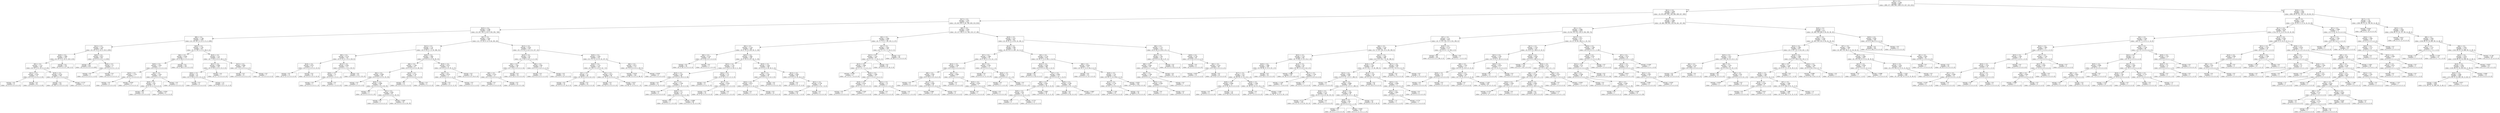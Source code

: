 digraph Tree {
node [shape=box] ;
0 [label="X[2] <= 0.5\nentropy = 3.169\nsamples = 8657\nvalue = [995, 977, 964, 963, 1000, 973, 937, 923, 925]"] ;
1 [label="X[11] <= 0.5\nentropy = 2.938\nsamples = 6452\nvalue = [0, 878, 897, 901, 260, 860, 899, 857, 900]"] ;
0 -> 1 [labeldistance=2.5, labelangle=45, headlabel="True"] ;
2 [label="X[17] <= 0.5\nentropy = 2.597\nsamples = 3511\nvalue = [0, 418, 503, 0, 40, 766, 458, 510, 816]"] ;
1 -> 2 ;
3 [label="X[23] <= 0.5\nentropy = 2.296\nsamples = 2140\nvalue = [0, 291, 341, 0, 28, 0, 339, 393, 748]"] ;
2 -> 3 ;
4 [label="X[8] <= 0.5\nentropy = 1.796\nsamples = 1392\nvalue = [0, 118, 287, 0, 13, 0, 275, 0, 699]"] ;
3 -> 4 ;
5 [label="X[12] <= 0.5\nentropy = 1.142\nsamples = 941\nvalue = [0, 107, 0, 0, 10, 0, 129, 0, 695]"] ;
4 -> 5 ;
6 [label="X[20] <= 0.5\nentropy = 1.689\nsamples = 310\nvalue = [0, 107, 0, 0, 10, 0, 128, 0, 65]"] ;
5 -> 6 ;
7 [label="X[5] <= 0.5\nentropy = 1.211\nsamples = 182\nvalue = [0, 107, 0, 0, 10, 0, 0, 0, 65]"] ;
6 -> 7 ;
8 [label="X[13] <= 0.5\nentropy = 0.534\nsamples = 74\nvalue = [0, 0, 0, 0, 9, 0, 0, 0, 65]"] ;
7 -> 8 ;
9 [label="entropy = 0.0\nsamples = 9\nvalue = [0, 0, 0, 0, 9, 0, 0, 0, 0]"] ;
8 -> 9 ;
10 [label="entropy = 0.0\nsamples = 65\nvalue = [0, 0, 0, 0, 0, 0, 0, 0, 65]"] ;
8 -> 10 ;
11 [label="X[19] <= 0.5\nentropy = 0.076\nsamples = 108\nvalue = [0, 107, 0, 0, 1, 0, 0, 0, 0]"] ;
7 -> 11 ;
12 [label="entropy = 0.0\nsamples = 103\nvalue = [0, 103, 0, 0, 0, 0, 0, 0, 0]"] ;
11 -> 12 ;
13 [label="entropy = 0.722\nsamples = 5\nvalue = [0, 4, 0, 0, 1, 0, 0, 0, 0]"] ;
11 -> 13 ;
14 [label="entropy = 0.0\nsamples = 128\nvalue = [0, 0, 0, 0, 0, 0, 128, 0, 0]"] ;
6 -> 14 ;
15 [label="X[20] <= 0.5\nentropy = 0.017\nsamples = 631\nvalue = [0, 0, 0, 0, 0, 0, 1, 0, 630]"] ;
5 -> 15 ;
16 [label="entropy = 0.0\nsamples = 629\nvalue = [0, 0, 0, 0, 0, 0, 0, 0, 629]"] ;
15 -> 16 ;
17 [label="X[16] <= 0.5\nentropy = 1.0\nsamples = 2\nvalue = [0, 0, 0, 0, 0, 0, 1, 0, 1]"] ;
15 -> 17 ;
18 [label="entropy = 0.0\nsamples = 1\nvalue = [0, 0, 0, 0, 0, 0, 1, 0, 0]"] ;
17 -> 18 ;
19 [label="entropy = 0.0\nsamples = 1\nvalue = [0, 0, 0, 0, 0, 0, 0, 0, 1]"] ;
17 -> 19 ;
20 [label="X[20] <= 0.5\nentropy = 1.181\nsamples = 451\nvalue = [0, 11, 287, 0, 3, 0, 146, 0, 4]"] ;
4 -> 20 ;
21 [label="X[4] <= 0.5\nentropy = 0.438\nsamples = 175\nvalue = [0, 4, 164, 0, 3, 0, 0, 0, 4]"] ;
20 -> 21 ;
22 [label="X[16] <= 0.5\nentropy = 1.616\nsamples = 27\nvalue = [0, 4, 16, 0, 3, 0, 0, 0, 4]"] ;
21 -> 22 ;
23 [label="X[19] <= 0.5\nentropy = 1.379\nsamples = 7\nvalue = [0, 4, 1, 0, 0, 0, 0, 0, 2]"] ;
22 -> 23 ;
24 [label="entropy = 0.0\nsamples = 4\nvalue = [0, 4, 0, 0, 0, 0, 0, 0, 0]"] ;
23 -> 24 ;
25 [label="entropy = 0.918\nsamples = 3\nvalue = [0, 0, 1, 0, 0, 0, 0, 0, 2]"] ;
23 -> 25 ;
26 [label="X[3] <= 0.5\nentropy = 1.054\nsamples = 20\nvalue = [0, 0, 15, 0, 3, 0, 0, 0, 2]"] ;
22 -> 26 ;
27 [label="X[26] <= 0.5\nentropy = 0.65\nsamples = 18\nvalue = [0, 0, 15, 0, 3, 0, 0, 0, 0]"] ;
26 -> 27 ;
28 [label="entropy = 0.0\nsamples = 10\nvalue = [0, 0, 10, 0, 0, 0, 0, 0, 0]"] ;
27 -> 28 ;
29 [label="entropy = 0.954\nsamples = 8\nvalue = [0, 0, 5, 0, 3, 0, 0, 0, 0]"] ;
27 -> 29 ;
30 [label="entropy = 0.0\nsamples = 2\nvalue = [0, 0, 0, 0, 0, 0, 0, 0, 2]"] ;
26 -> 30 ;
31 [label="entropy = 0.0\nsamples = 148\nvalue = [0, 0, 148, 0, 0, 0, 0, 0, 0]"] ;
21 -> 31 ;
32 [label="X[10] <= 0.5\nentropy = 1.14\nsamples = 276\nvalue = [0, 7, 123, 0, 0, 0, 146, 0, 0]"] ;
20 -> 32 ;
33 [label="X[21] <= 0.5\nentropy = 0.999\nsamples = 238\nvalue = [0, 0, 123, 0, 0, 0, 115, 0, 0]"] ;
32 -> 33 ;
34 [label="X[26] <= 0.5\nentropy = 1.0\nsamples = 231\nvalue = [0, 0, 116, 0, 0, 0, 115, 0, 0]"] ;
33 -> 34 ;
35 [label="entropy = 0.0\nsamples = 4\nvalue = [0, 0, 0, 0, 0, 0, 4, 0, 0]"] ;
34 -> 35 ;
36 [label="entropy = 1.0\nsamples = 227\nvalue = [0, 0, 116, 0, 0, 0, 111, 0, 0]"] ;
34 -> 36 ;
37 [label="entropy = 0.0\nsamples = 7\nvalue = [0, 0, 7, 0, 0, 0, 0, 0, 0]"] ;
33 -> 37 ;
38 [label="X[13] <= 0.5\nentropy = 0.689\nsamples = 38\nvalue = [0, 7, 0, 0, 0, 0, 31, 0, 0]"] ;
32 -> 38 ;
39 [label="entropy = 0.0\nsamples = 31\nvalue = [0, 0, 0, 0, 0, 0, 31, 0, 0]"] ;
38 -> 39 ;
40 [label="entropy = 0.0\nsamples = 7\nvalue = [0, 7, 0, 0, 0, 0, 0, 0, 0]"] ;
38 -> 40 ;
41 [label="X[5] <= 0.5\nentropy = 1.924\nsamples = 748\nvalue = [0, 173, 54, 0, 15, 0, 64, 393, 49]"] ;
3 -> 41 ;
42 [label="X[12] <= 0.5\nentropy = 1.14\nsamples = 370\nvalue = [0, 0, 19, 0, 1, 0, 29, 286, 35]"] ;
41 -> 42 ;
43 [label="X[0] <= 0.5\nentropy = 0.374\nsamples = 242\nvalue = [0, 0, 15, 0, 1, 0, 0, 226, 0]"] ;
42 -> 43 ;
44 [label="X[16] <= 0.5\nentropy = 0.971\nsamples = 25\nvalue = [0, 0, 15, 0, 0, 0, 0, 10, 0]"] ;
43 -> 44 ;
45 [label="entropy = 0.0\nsamples = 15\nvalue = [0, 0, 15, 0, 0, 0, 0, 0, 0]"] ;
44 -> 45 ;
46 [label="entropy = 0.0\nsamples = 10\nvalue = [0, 0, 0, 0, 0, 0, 0, 10, 0]"] ;
44 -> 46 ;
47 [label="X[13] <= 0.5\nentropy = 0.042\nsamples = 217\nvalue = [0, 0, 0, 0, 1, 0, 0, 216, 0]"] ;
43 -> 47 ;
48 [label="X[26] <= 0.5\nentropy = 1.0\nsamples = 2\nvalue = [0, 0, 0, 0, 1, 0, 0, 1, 0]"] ;
47 -> 48 ;
49 [label="entropy = 0.0\nsamples = 1\nvalue = [0, 0, 0, 0, 0, 0, 0, 1, 0]"] ;
48 -> 49 ;
50 [label="entropy = 0.0\nsamples = 1\nvalue = [0, 0, 0, 0, 1, 0, 0, 0, 0]"] ;
48 -> 50 ;
51 [label="entropy = 0.0\nsamples = 215\nvalue = [0, 0, 0, 0, 0, 0, 0, 215, 0]"] ;
47 -> 51 ;
52 [label="X[20] <= 0.5\nentropy = 1.665\nsamples = 128\nvalue = [0, 0, 4, 0, 0, 0, 29, 60, 35]"] ;
42 -> 52 ;
53 [label="X[8] <= 0.5\nentropy = 1.206\nsamples = 87\nvalue = [0, 0, 4, 0, 0, 0, 0, 48, 35]"] ;
52 -> 53 ;
54 [label="X[4] <= 0.5\nentropy = 0.999\nsamples = 68\nvalue = [0, 0, 0, 0, 0, 0, 0, 33, 35]"] ;
53 -> 54 ;
55 [label="entropy = 0.0\nsamples = 3\nvalue = [0, 0, 0, 0, 0, 0, 0, 3, 0]"] ;
54 -> 55 ;
56 [label="X[26] <= 0.5\nentropy = 0.996\nsamples = 65\nvalue = [0, 0, 0, 0, 0, 0, 0, 30, 35]"] ;
54 -> 56 ;
57 [label="entropy = 0.0\nsamples = 2\nvalue = [0, 0, 0, 0, 0, 0, 0, 2, 0]"] ;
56 -> 57 ;
58 [label="X[1] <= 0.5\nentropy = 0.991\nsamples = 63\nvalue = [0, 0, 0, 0, 0, 0, 0, 28, 35]"] ;
56 -> 58 ;
59 [label="entropy = 0.0\nsamples = 2\nvalue = [0, 0, 0, 0, 0, 0, 0, 0, 2]"] ;
58 -> 59 ;
60 [label="entropy = 0.995\nsamples = 61\nvalue = [0, 0, 0, 0, 0, 0, 0, 28, 33]"] ;
58 -> 60 ;
61 [label="X[18] <= 0.5\nentropy = 0.742\nsamples = 19\nvalue = [0, 0, 4, 0, 0, 0, 0, 15, 0]"] ;
53 -> 61 ;
62 [label="entropy = 0.0\nsamples = 15\nvalue = [0, 0, 0, 0, 0, 0, 0, 15, 0]"] ;
61 -> 62 ;
63 [label="entropy = 0.0\nsamples = 4\nvalue = [0, 0, 4, 0, 0, 0, 0, 0, 0]"] ;
61 -> 63 ;
64 [label="X[10] <= 0.5\nentropy = 0.872\nsamples = 41\nvalue = [0, 0, 0, 0, 0, 0, 29, 12, 0]"] ;
52 -> 64 ;
65 [label="X[4] <= 0.5\nentropy = 0.874\nsamples = 17\nvalue = [0, 0, 0, 0, 0, 0, 5, 12, 0]"] ;
64 -> 65 ;
66 [label="entropy = 0.0\nsamples = 12\nvalue = [0, 0, 0, 0, 0, 0, 0, 12, 0]"] ;
65 -> 66 ;
67 [label="entropy = 0.0\nsamples = 5\nvalue = [0, 0, 0, 0, 0, 0, 5, 0, 0]"] ;
65 -> 67 ;
68 [label="entropy = 0.0\nsamples = 24\nvalue = [0, 0, 0, 0, 0, 0, 24, 0, 0]"] ;
64 -> 68 ;
69 [label="X[12] <= 0.5\nentropy = 2.019\nsamples = 378\nvalue = [0, 173, 35, 0, 14, 0, 35, 107, 14]"] ;
41 -> 69 ;
70 [label="X[10] <= 0.5\nentropy = 2.02\nsamples = 64\nvalue = [0, 1, 24, 0, 14, 0, 11, 0, 14]"] ;
69 -> 70 ;
71 [label="X[0] <= 0.5\nentropy = 1.097\nsamples = 39\nvalue = [0, 1, 24, 0, 0, 0, 0, 0, 14]"] ;
70 -> 71 ;
72 [label="X[8] <= 0.5\nentropy = 0.353\nsamples = 15\nvalue = [0, 1, 0, 0, 0, 0, 0, 0, 14]"] ;
71 -> 72 ;
73 [label="entropy = 0.0\nsamples = 1\nvalue = [0, 1, 0, 0, 0, 0, 0, 0, 0]"] ;
72 -> 73 ;
74 [label="entropy = 0.0\nsamples = 14\nvalue = [0, 0, 0, 0, 0, 0, 0, 0, 14]"] ;
72 -> 74 ;
75 [label="entropy = 0.0\nsamples = 24\nvalue = [0, 0, 24, 0, 0, 0, 0, 0, 0]"] ;
71 -> 75 ;
76 [label="X[8] <= 0.5\nentropy = 0.99\nsamples = 25\nvalue = [0, 0, 0, 0, 14, 0, 11, 0, 0]"] ;
70 -> 76 ;
77 [label="entropy = 0.0\nsamples = 11\nvalue = [0, 0, 0, 0, 0, 0, 11, 0, 0]"] ;
76 -> 77 ;
78 [label="entropy = 0.0\nsamples = 14\nvalue = [0, 0, 0, 0, 14, 0, 0, 0, 0]"] ;
76 -> 78 ;
79 [label="X[19] <= 0.5\nentropy = 1.458\nsamples = 314\nvalue = [0, 172, 11, 0, 0, 0, 24, 107, 0]"] ;
69 -> 79 ;
80 [label="X[16] <= 0.5\nentropy = 1.279\nsamples = 144\nvalue = [0, 102, 11, 0, 0, 0, 24, 7, 0]"] ;
79 -> 80 ;
81 [label="X[7] <= 0.5\nentropy = 1.0\nsamples = 48\nvalue = [0, 24, 0, 0, 0, 0, 24, 0, 0]"] ;
80 -> 81 ;
82 [label="entropy = 0.0\nsamples = 24\nvalue = [0, 0, 0, 0, 0, 0, 24, 0, 0]"] ;
81 -> 82 ;
83 [label="entropy = 0.0\nsamples = 24\nvalue = [0, 24, 0, 0, 0, 0, 0, 0, 0]"] ;
81 -> 83 ;
84 [label="X[1] <= 0.5\nentropy = 0.877\nsamples = 96\nvalue = [0, 78, 11, 0, 0, 0, 0, 7, 0]"] ;
80 -> 84 ;
85 [label="entropy = 0.0\nsamples = 14\nvalue = [0, 14, 0, 0, 0, 0, 0, 0, 0]"] ;
84 -> 85 ;
86 [label="entropy = 0.971\nsamples = 82\nvalue = [0, 64, 11, 0, 0, 0, 0, 7, 0]"] ;
84 -> 86 ;
87 [label="X[8] <= 0.5\nentropy = 0.977\nsamples = 170\nvalue = [0, 70, 0, 0, 0, 0, 0, 100, 0]"] ;
79 -> 87 ;
88 [label="entropy = 0.979\nsamples = 164\nvalue = [0, 68, 0, 0, 0, 0, 0, 96, 0]"] ;
87 -> 88 ;
89 [label="entropy = 0.918\nsamples = 6\nvalue = [0, 2, 0, 0, 0, 0, 0, 4, 0]"] ;
87 -> 89 ;
90 [label="X[0] <= 0.5\nentropy = 2.035\nsamples = 1371\nvalue = [0, 127, 162, 0, 12, 766, 119, 117, 68]"] ;
2 -> 90 ;
91 [label="X[5] <= 0.5\nentropy = 2.499\nsamples = 420\nvalue = [0, 71, 71, 0, 7, 90, 103, 11, 67]"] ;
90 -> 91 ;
92 [label="X[3] <= 0.5\nentropy = 2.134\nsamples = 284\nvalue = [0, 0, 70, 0, 0, 89, 58, 11, 56]"] ;
91 -> 92 ;
93 [label="X[6] <= 0.5\nentropy = 0.216\nsamples = 58\nvalue = [0, 0, 56, 0, 0, 2, 0, 0, 0]"] ;
92 -> 93 ;
94 [label="entropy = 0.0\nsamples = 56\nvalue = [0, 0, 56, 0, 0, 0, 0, 0, 0]"] ;
93 -> 94 ;
95 [label="entropy = 0.0\nsamples = 2\nvalue = [0, 0, 0, 0, 0, 2, 0, 0, 0]"] ;
93 -> 95 ;
96 [label="X[20] <= 0.5\nentropy = 1.993\nsamples = 226\nvalue = [0, 0, 14, 0, 0, 87, 58, 11, 56]"] ;
92 -> 96 ;
97 [label="X[23] <= 0.5\nentropy = 1.701\nsamples = 118\nvalue = [0, 0, 14, 0, 0, 59, 0, 11, 34]"] ;
96 -> 97 ;
98 [label="X[10] <= 0.5\nentropy = 1.161\nsamples = 96\nvalue = [0, 0, 4, 0, 0, 58, 0, 0, 34]"] ;
97 -> 98 ;
99 [label="entropy = 0.0\nsamples = 25\nvalue = [0, 0, 0, 0, 0, 25, 0, 0, 0]"] ;
98 -> 99 ;
100 [label="X[7] <= 0.5\nentropy = 1.256\nsamples = 71\nvalue = [0, 0, 4, 0, 0, 33, 0, 0, 34]"] ;
98 -> 100 ;
101 [label="entropy = 0.0\nsamples = 4\nvalue = [0, 0, 4, 0, 0, 0, 0, 0, 0]"] ;
100 -> 101 ;
102 [label="X[26] <= 0.5\nentropy = 1.0\nsamples = 67\nvalue = [0, 0, 0, 0, 0, 33, 0, 0, 34]"] ;
100 -> 102 ;
103 [label="entropy = 0.0\nsamples = 1\nvalue = [0, 0, 0, 0, 0, 1, 0, 0, 0]"] ;
102 -> 103 ;
104 [label="entropy = 0.999\nsamples = 66\nvalue = [0, 0, 0, 0, 0, 32, 0, 0, 34]"] ;
102 -> 104 ;
105 [label="X[24] <= 0.5\nentropy = 1.22\nsamples = 22\nvalue = [0, 0, 10, 0, 0, 1, 0, 11, 0]"] ;
97 -> 105 ;
106 [label="entropy = 0.0\nsamples = 11\nvalue = [0, 0, 0, 0, 0, 0, 0, 11, 0]"] ;
105 -> 106 ;
107 [label="X[7] <= 0.5\nentropy = 0.439\nsamples = 11\nvalue = [0, 0, 10, 0, 0, 1, 0, 0, 0]"] ;
105 -> 107 ;
108 [label="entropy = 0.0\nsamples = 10\nvalue = [0, 0, 10, 0, 0, 0, 0, 0, 0]"] ;
107 -> 108 ;
109 [label="entropy = 0.0\nsamples = 1\nvalue = [0, 0, 0, 0, 0, 1, 0, 0, 0]"] ;
107 -> 109 ;
110 [label="X[10] <= 0.5\nentropy = 1.454\nsamples = 108\nvalue = [0, 0, 0, 0, 0, 28, 58, 0, 22]"] ;
96 -> 110 ;
111 [label="X[8] <= 0.5\nentropy = 1.281\nsamples = 39\nvalue = [0, 0, 0, 0, 0, 3, 14, 0, 22]"] ;
110 -> 111 ;
112 [label="X[24] <= 0.5\nentropy = 0.672\nsamples = 17\nvalue = [0, 0, 0, 0, 0, 3, 14, 0, 0]"] ;
111 -> 112 ;
113 [label="entropy = 0.0\nsamples = 3\nvalue = [0, 0, 0, 0, 0, 3, 0, 0, 0]"] ;
112 -> 113 ;
114 [label="entropy = 0.0\nsamples = 14\nvalue = [0, 0, 0, 0, 0, 0, 14, 0, 0]"] ;
112 -> 114 ;
115 [label="entropy = 0.0\nsamples = 22\nvalue = [0, 0, 0, 0, 0, 0, 0, 0, 22]"] ;
111 -> 115 ;
116 [label="X[13] <= 0.5\nentropy = 0.945\nsamples = 69\nvalue = [0, 0, 0, 0, 0, 25, 44, 0, 0]"] ;
110 -> 116 ;
117 [label="entropy = 0.0\nsamples = 37\nvalue = [0, 0, 0, 0, 0, 0, 37, 0, 0]"] ;
116 -> 117 ;
118 [label="X[21] <= 0.5\nentropy = 0.758\nsamples = 32\nvalue = [0, 0, 0, 0, 0, 25, 7, 0, 0]"] ;
116 -> 118 ;
119 [label="entropy = 0.811\nsamples = 28\nvalue = [0, 0, 0, 0, 0, 21, 7, 0, 0]"] ;
118 -> 119 ;
120 [label="entropy = 0.0\nsamples = 4\nvalue = [0, 0, 0, 0, 0, 4, 0, 0, 0]"] ;
118 -> 120 ;
121 [label="X[7] <= 0.5\nentropy = 1.635\nsamples = 136\nvalue = [0, 71, 1, 0, 7, 1, 45, 0, 11]"] ;
91 -> 121 ;
122 [label="X[12] <= 0.5\nentropy = 1.535\nsamples = 68\nvalue = [0, 3, 1, 0, 7, 1, 45, 0, 11]"] ;
121 -> 122 ;
123 [label="X[13] <= 0.5\nentropy = 1.808\nsamples = 23\nvalue = [0, 3, 1, 0, 7, 1, 0, 0, 11]"] ;
122 -> 123 ;
124 [label="entropy = 0.764\nsamples = 9\nvalue = [0, 2, 0, 0, 7, 0, 0, 0, 0]"] ;
123 -> 124 ;
125 [label="X[24] <= 0.5\nentropy = 1.089\nsamples = 14\nvalue = [0, 1, 1, 0, 0, 1, 0, 0, 11]"] ;
123 -> 125 ;
126 [label="X[18] <= 0.5\nentropy = 0.414\nsamples = 12\nvalue = [0, 0, 1, 0, 0, 0, 0, 0, 11]"] ;
125 -> 126 ;
127 [label="entropy = 0.0\nsamples = 5\nvalue = [0, 0, 0, 0, 0, 0, 0, 0, 5]"] ;
126 -> 127 ;
128 [label="entropy = 0.592\nsamples = 7\nvalue = [0, 0, 1, 0, 0, 0, 0, 0, 6]"] ;
126 -> 128 ;
129 [label="X[21] <= 0.5\nentropy = 1.0\nsamples = 2\nvalue = [0, 1, 0, 0, 0, 1, 0, 0, 0]"] ;
125 -> 129 ;
130 [label="entropy = 0.0\nsamples = 1\nvalue = [0, 1, 0, 0, 0, 0, 0, 0, 0]"] ;
129 -> 130 ;
131 [label="entropy = 0.0\nsamples = 1\nvalue = [0, 0, 0, 0, 0, 1, 0, 0, 0]"] ;
129 -> 131 ;
132 [label="entropy = 0.0\nsamples = 45\nvalue = [0, 0, 0, 0, 0, 0, 45, 0, 0]"] ;
122 -> 132 ;
133 [label="entropy = 0.0\nsamples = 68\nvalue = [0, 68, 0, 0, 0, 0, 0, 0, 0]"] ;
121 -> 133 ;
134 [label="X[19] <= 0.5\nentropy = 1.417\nsamples = 951\nvalue = [0, 56, 91, 0, 5, 676, 16, 106, 1]"] ;
90 -> 134 ;
135 [label="X[13] <= 0.5\nentropy = 0.98\nsamples = 728\nvalue = [0, 50, 35, 0, 5, 607, 16, 15, 0]"] ;
134 -> 135 ;
136 [label="X[7] <= 0.5\nentropy = 1.984\nsamples = 50\nvalue = [0, 0, 18, 0, 5, 12, 14, 1, 0]"] ;
135 -> 136 ;
137 [label="X[14] <= 0.5\nentropy = 1.426\nsamples = 37\nvalue = [0, 0, 18, 0, 5, 0, 14, 0, 0]"] ;
136 -> 137 ;
138 [label="X[8] <= 0.5\nentropy = 0.997\nsamples = 30\nvalue = [0, 0, 16, 0, 0, 0, 14, 0, 0]"] ;
137 -> 138 ;
139 [label="entropy = 0.0\nsamples = 4\nvalue = [0, 0, 0, 0, 0, 0, 4, 0, 0]"] ;
138 -> 139 ;
140 [label="X[22] <= 0.5\nentropy = 0.961\nsamples = 26\nvalue = [0, 0, 16, 0, 0, 0, 10, 0, 0]"] ;
138 -> 140 ;
141 [label="entropy = 0.994\nsamples = 22\nvalue = [0, 0, 12, 0, 0, 0, 10, 0, 0]"] ;
140 -> 141 ;
142 [label="entropy = 0.0\nsamples = 4\nvalue = [0, 0, 4, 0, 0, 0, 0, 0, 0]"] ;
140 -> 142 ;
143 [label="X[5] <= 0.5\nentropy = 0.863\nsamples = 7\nvalue = [0, 0, 2, 0, 5, 0, 0, 0, 0]"] ;
137 -> 143 ;
144 [label="entropy = 0.0\nsamples = 4\nvalue = [0, 0, 0, 0, 4, 0, 0, 0, 0]"] ;
143 -> 144 ;
145 [label="X[23] <= 0.5\nentropy = 0.918\nsamples = 3\nvalue = [0, 0, 2, 0, 1, 0, 0, 0, 0]"] ;
143 -> 145 ;
146 [label="entropy = 0.0\nsamples = 1\nvalue = [0, 0, 0, 0, 1, 0, 0, 0, 0]"] ;
145 -> 146 ;
147 [label="entropy = 0.0\nsamples = 2\nvalue = [0, 0, 2, 0, 0, 0, 0, 0, 0]"] ;
145 -> 147 ;
148 [label="X[5] <= 0.5\nentropy = 0.391\nsamples = 13\nvalue = [0, 0, 0, 0, 0, 12, 0, 1, 0]"] ;
136 -> 148 ;
149 [label="entropy = 0.0\nsamples = 11\nvalue = [0, 0, 0, 0, 0, 11, 0, 0, 0]"] ;
148 -> 149 ;
150 [label="X[20] <= 0.5\nentropy = 1.0\nsamples = 2\nvalue = [0, 0, 0, 0, 0, 1, 0, 1, 0]"] ;
148 -> 150 ;
151 [label="entropy = 0.0\nsamples = 1\nvalue = [0, 0, 0, 0, 0, 1, 0, 0, 0]"] ;
150 -> 151 ;
152 [label="entropy = 0.0\nsamples = 1\nvalue = [0, 0, 0, 0, 0, 0, 0, 1, 0]"] ;
150 -> 152 ;
153 [label="X[5] <= 0.5\nentropy = 0.716\nsamples = 678\nvalue = [0, 50, 17, 0, 0, 595, 2, 14, 0]"] ;
135 -> 153 ;
154 [label="X[23] <= 0.5\nentropy = 0.283\nsamples = 366\nvalue = [0, 0, 0, 0, 0, 350, 2, 14, 0]"] ;
153 -> 154 ;
155 [label="entropy = 0.0\nsamples = 253\nvalue = [0, 0, 0, 0, 0, 253, 0, 0, 0]"] ;
154 -> 155 ;
156 [label="X[7] <= 0.5\nentropy = 0.665\nsamples = 113\nvalue = [0, 0, 0, 0, 0, 97, 2, 14, 0]"] ;
154 -> 156 ;
157 [label="X[8] <= 0.5\nentropy = 0.902\nsamples = 44\nvalue = [0, 0, 0, 0, 0, 30, 0, 14, 0]"] ;
156 -> 157 ;
158 [label="X[20] <= 0.5\nentropy = 0.65\nsamples = 18\nvalue = [0, 0, 0, 0, 0, 15, 0, 3, 0]"] ;
157 -> 158 ;
159 [label="entropy = 0.0\nsamples = 3\nvalue = [0, 0, 0, 0, 0, 3, 0, 0, 0]"] ;
158 -> 159 ;
160 [label="entropy = 0.722\nsamples = 15\nvalue = [0, 0, 0, 0, 0, 12, 0, 3, 0]"] ;
158 -> 160 ;
161 [label="entropy = 0.983\nsamples = 26\nvalue = [0, 0, 0, 0, 0, 15, 0, 11, 0]"] ;
157 -> 161 ;
162 [label="X[20] <= 0.5\nentropy = 0.189\nsamples = 69\nvalue = [0, 0, 0, 0, 0, 67, 2, 0, 0]"] ;
156 -> 162 ;
163 [label="entropy = 0.0\nsamples = 62\nvalue = [0, 0, 0, 0, 0, 62, 0, 0, 0]"] ;
162 -> 163 ;
164 [label="entropy = 0.863\nsamples = 7\nvalue = [0, 0, 0, 0, 0, 5, 2, 0, 0]"] ;
162 -> 164 ;
165 [label="X[8] <= 0.5\nentropy = 0.926\nsamples = 312\nvalue = [0, 50, 17, 0, 0, 245, 0, 0, 0]"] ;
153 -> 165 ;
166 [label="entropy = 0.0\nsamples = 157\nvalue = [0, 0, 0, 0, 0, 157, 0, 0, 0]"] ;
165 -> 166 ;
167 [label="X[20] <= 0.5\nentropy = 1.34\nsamples = 155\nvalue = [0, 50, 17, 0, 0, 88, 0, 0, 0]"] ;
165 -> 167 ;
168 [label="X[22] <= 0.5\nentropy = 0.754\nsamples = 51\nvalue = [0, 43, 2, 0, 0, 6, 0, 0, 0]"] ;
167 -> 168 ;
169 [label="entropy = 1.164\nsamples = 25\nvalue = [0, 17, 2, 0, 0, 6, 0, 0, 0]"] ;
168 -> 169 ;
170 [label="entropy = 0.0\nsamples = 26\nvalue = [0, 26, 0, 0, 0, 0, 0, 0, 0]"] ;
168 -> 170 ;
171 [label="entropy = 0.935\nsamples = 104\nvalue = [0, 7, 15, 0, 0, 82, 0, 0, 0]"] ;
167 -> 171 ;
172 [label="X[8] <= 0.5\nentropy = 1.727\nsamples = 223\nvalue = [0, 6, 56, 0, 0, 69, 0, 91, 1]"] ;
134 -> 172 ;
173 [label="X[21] <= 0.5\nentropy = 1.04\nsamples = 157\nvalue = [0, 0, 0, 0, 0, 69, 0, 87, 1]"] ;
172 -> 173 ;
174 [label="X[6] <= 0.5\nentropy = 0.463\nsamples = 95\nvalue = [0, 0, 0, 0, 0, 7, 0, 87, 1]"] ;
173 -> 174 ;
175 [label="X[4] <= 0.5\nentropy = 1.296\nsamples = 14\nvalue = [0, 0, 0, 0, 0, 7, 0, 6, 1]"] ;
174 -> 175 ;
176 [label="X[25] <= 0.5\nentropy = 0.592\nsamples = 7\nvalue = [0, 0, 0, 0, 0, 0, 0, 6, 1]"] ;
175 -> 176 ;
177 [label="entropy = 0.0\nsamples = 1\nvalue = [0, 0, 0, 0, 0, 0, 0, 0, 1]"] ;
176 -> 177 ;
178 [label="entropy = 0.0\nsamples = 6\nvalue = [0, 0, 0, 0, 0, 0, 0, 6, 0]"] ;
176 -> 178 ;
179 [label="entropy = 0.0\nsamples = 7\nvalue = [0, 0, 0, 0, 0, 7, 0, 0, 0]"] ;
175 -> 179 ;
180 [label="entropy = 0.0\nsamples = 81\nvalue = [0, 0, 0, 0, 0, 0, 0, 81, 0]"] ;
174 -> 180 ;
181 [label="entropy = 0.0\nsamples = 62\nvalue = [0, 0, 0, 0, 0, 62, 0, 0, 0]"] ;
173 -> 181 ;
182 [label="X[26] <= 0.5\nentropy = 0.761\nsamples = 66\nvalue = [0, 6, 56, 0, 0, 0, 0, 4, 0]"] ;
172 -> 182 ;
183 [label="entropy = 0.0\nsamples = 6\nvalue = [0, 6, 0, 0, 0, 0, 0, 0, 0]"] ;
182 -> 183 ;
184 [label="X[5] <= 0.5\nentropy = 0.353\nsamples = 60\nvalue = [0, 0, 56, 0, 0, 0, 0, 4, 0]"] ;
182 -> 184 ;
185 [label="entropy = 0.837\nsamples = 15\nvalue = [0, 0, 11, 0, 0, 0, 0, 4, 0]"] ;
184 -> 185 ;
186 [label="entropy = 0.0\nsamples = 45\nvalue = [0, 0, 45, 0, 0, 0, 0, 0, 0]"] ;
184 -> 186 ;
187 [label="X[12] <= 0.5\nentropy = 2.689\nsamples = 2941\nvalue = [0, 460, 394, 901, 220, 94, 441, 347, 84]"] ;
1 -> 187 ;
188 [label="X[1] <= 0.5\nentropy = 2.666\nsamples = 1429\nvalue = [0, 94, 135, 232, 220, 9, 356, 309, 74]"] ;
187 -> 188 ;
189 [label="X[7] <= 0.5\nentropy = 2.23\nsamples = 1052\nvalue = [0, 72, 121, 192, 22, 0, 355, 290, 0]"] ;
188 -> 189 ;
190 [label="X[4] <= 0.5\nentropy = 2.232\nsamples = 780\nvalue = [0, 72, 121, 192, 15, 0, 90, 290, 0]"] ;
189 -> 190 ;
191 [label="X[22] <= 0.5\nentropy = 2.147\nsamples = 282\nvalue = [0, 72, 89, 57, 8, 0, 54, 2, 0]"] ;
190 -> 191 ;
192 [label="X[19] <= 0.5\nentropy = 1.888\nsamples = 199\nvalue = [0, 36, 84, 57, 0, 0, 20, 2, 0]"] ;
191 -> 192 ;
193 [label="X[17] <= 0.5\nentropy = 1.977\nsamples = 165\nvalue = [0, 36, 50, 57, 0, 0, 20, 2, 0]"] ;
192 -> 193 ;
194 [label="X[26] <= 0.5\nentropy = 0.996\nsamples = 52\nvalue = [0, 0, 28, 24, 0, 0, 0, 0, 0]"] ;
193 -> 194 ;
195 [label="entropy = 0.0\nsamples = 4\nvalue = [0, 0, 4, 0, 0, 0, 0, 0, 0]"] ;
194 -> 195 ;
196 [label="entropy = 1.0\nsamples = 48\nvalue = [0, 0, 24, 24, 0, 0, 0, 0, 0]"] ;
194 -> 196 ;
197 [label="X[26] <= 0.5\nentropy = 2.049\nsamples = 113\nvalue = [0, 36, 22, 33, 0, 0, 20, 2, 0]"] ;
193 -> 197 ;
198 [label="entropy = 0.0\nsamples = 1\nvalue = [0, 0, 1, 0, 0, 0, 0, 0, 0]"] ;
197 -> 198 ;
199 [label="entropy = 2.046\nsamples = 112\nvalue = [0, 36, 21, 33, 0, 0, 20, 2, 0]"] ;
197 -> 199 ;
200 [label="entropy = 0.0\nsamples = 34\nvalue = [0, 0, 34, 0, 0, 0, 0, 0, 0]"] ;
192 -> 200 ;
201 [label="X[14] <= 0.5\nentropy = 1.62\nsamples = 83\nvalue = [0, 36, 5, 0, 8, 0, 34, 0, 0]"] ;
191 -> 201 ;
202 [label="entropy = 0.981\nsamples = 62\nvalue = [0, 36, 0, 0, 0, 0, 26, 0, 0]"] ;
201 -> 202 ;
203 [label="X[17] <= 0.5\nentropy = 1.554\nsamples = 21\nvalue = [0, 0, 5, 0, 8, 0, 8, 0, 0]"] ;
201 -> 203 ;
204 [label="entropy = 1.559\nsamples = 20\nvalue = [0, 0, 5, 0, 7, 0, 8, 0, 0]"] ;
203 -> 204 ;
205 [label="entropy = 0.0\nsamples = 1\nvalue = [0, 0, 0, 0, 1, 0, 0, 0, 0]"] ;
203 -> 205 ;
206 [label="X[21] <= 0.5\nentropy = 1.582\nsamples = 498\nvalue = [0, 0, 32, 135, 7, 0, 36, 288, 0]"] ;
190 -> 206 ;
207 [label="X[16] <= 0.5\nentropy = 1.202\nsamples = 397\nvalue = [0, 0, 1, 65, 7, 0, 36, 288, 0]"] ;
206 -> 207 ;
208 [label="X[13] <= 0.5\nentropy = 0.982\nsamples = 358\nvalue = [0, 0, 1, 37, 5, 0, 27, 288, 0]"] ;
207 -> 208 ;
209 [label="entropy = 0.0\nsamples = 5\nvalue = [0, 0, 0, 0, 5, 0, 0, 0, 0]"] ;
208 -> 209 ;
210 [label="X[6] <= 0.5\nentropy = 0.888\nsamples = 353\nvalue = [0, 0, 1, 37, 0, 0, 27, 288, 0]"] ;
208 -> 210 ;
211 [label="X[24] <= 0.5\nentropy = 0.747\nsamples = 294\nvalue = [0, 0, 1, 15, 0, 0, 26, 252, 0]"] ;
210 -> 211 ;
212 [label="entropy = 0.717\nsamples = 293\nvalue = [0, 0, 0, 15, 0, 0, 26, 252, 0]"] ;
211 -> 212 ;
213 [label="entropy = 0.0\nsamples = 1\nvalue = [0, 0, 1, 0, 0, 0, 0, 0, 0]"] ;
211 -> 213 ;
214 [label="X[19] <= 0.5\nentropy = 1.065\nsamples = 59\nvalue = [0, 0, 0, 22, 0, 0, 1, 36, 0]"] ;
210 -> 214 ;
215 [label="X[26] <= 0.5\nentropy = 0.64\nsamples = 25\nvalue = [0, 0, 0, 22, 0, 0, 1, 2, 0]"] ;
214 -> 215 ;
216 [label="entropy = 0.0\nsamples = 1\nvalue = [0, 0, 0, 1, 0, 0, 0, 0, 0]"] ;
215 -> 216 ;
217 [label="entropy = 0.658\nsamples = 24\nvalue = [0, 0, 0, 21, 0, 0, 1, 2, 0]"] ;
215 -> 217 ;
218 [label="entropy = 0.0\nsamples = 34\nvalue = [0, 0, 0, 0, 0, 0, 0, 34, 0]"] ;
214 -> 218 ;
219 [label="X[14] <= 0.5\nentropy = 1.051\nsamples = 39\nvalue = [0, 0, 0, 28, 2, 0, 9, 0, 0]"] ;
207 -> 219 ;
220 [label="entropy = 0.0\nsamples = 28\nvalue = [0, 0, 0, 28, 0, 0, 0, 0, 0]"] ;
219 -> 220 ;
221 [label="X[25] <= 0.5\nentropy = 0.684\nsamples = 11\nvalue = [0, 0, 0, 0, 2, 0, 9, 0, 0]"] ;
219 -> 221 ;
222 [label="X[22] <= 0.5\nentropy = 0.863\nsamples = 7\nvalue = [0, 0, 0, 0, 2, 0, 5, 0, 0]"] ;
221 -> 222 ;
223 [label="entropy = 1.0\nsamples = 2\nvalue = [0, 0, 0, 0, 1, 0, 1, 0, 0]"] ;
222 -> 223 ;
224 [label="entropy = 0.722\nsamples = 5\nvalue = [0, 0, 0, 0, 1, 0, 4, 0, 0]"] ;
222 -> 224 ;
225 [label="entropy = 0.0\nsamples = 4\nvalue = [0, 0, 0, 0, 0, 0, 4, 0, 0]"] ;
221 -> 225 ;
226 [label="X[17] <= 0.5\nentropy = 0.89\nsamples = 101\nvalue = [0, 0, 31, 70, 0, 0, 0, 0, 0]"] ;
206 -> 226 ;
227 [label="entropy = 0.0\nsamples = 70\nvalue = [0, 0, 0, 70, 0, 0, 0, 0, 0]"] ;
226 -> 227 ;
228 [label="entropy = 0.0\nsamples = 31\nvalue = [0, 0, 31, 0, 0, 0, 0, 0, 0]"] ;
226 -> 228 ;
229 [label="X[16] <= 0.5\nentropy = 0.173\nsamples = 272\nvalue = [0, 0, 0, 0, 7, 0, 265, 0, 0]"] ;
189 -> 229 ;
230 [label="entropy = 0.0\nsamples = 265\nvalue = [0, 0, 0, 0, 0, 0, 265, 0, 0]"] ;
229 -> 230 ;
231 [label="entropy = 0.0\nsamples = 7\nvalue = [0, 0, 0, 0, 7, 0, 0, 0, 0]"] ;
229 -> 231 ;
232 [label="X[13] <= 0.5\nentropy = 2.077\nsamples = 377\nvalue = [0, 22, 14, 40, 198, 9, 1, 19, 74]"] ;
188 -> 232 ;
233 [label="X[17] <= 0.5\nentropy = 1.519\nsamples = 278\nvalue = [0, 16, 6, 31, 198, 6, 0, 16, 5]"] ;
232 -> 233 ;
234 [label="X[21] <= 0.5\nentropy = 2.291\nsamples = 92\nvalue = [0, 11, 6, 27, 29, 0, 0, 15, 4]"] ;
233 -> 234 ;
235 [label="X[8] <= 0.5\nentropy = 2.267\nsamples = 75\nvalue = [0, 6, 6, 15, 29, 0, 0, 15, 4]"] ;
234 -> 235 ;
236 [label="X[20] <= 0.5\nentropy = 1.0\nsamples = 8\nvalue = [0, 4, 0, 0, 4, 0, 0, 0, 0]"] ;
235 -> 236 ;
237 [label="entropy = 0.0\nsamples = 4\nvalue = [0, 0, 0, 0, 4, 0, 0, 0, 0]"] ;
236 -> 237 ;
238 [label="entropy = 0.0\nsamples = 4\nvalue = [0, 4, 0, 0, 0, 0, 0, 0, 0]"] ;
236 -> 238 ;
239 [label="X[20] <= 0.5\nentropy = 2.203\nsamples = 67\nvalue = [0, 2, 6, 15, 25, 0, 0, 15, 4]"] ;
235 -> 239 ;
240 [label="entropy = 0.0\nsamples = 1\nvalue = [0, 0, 0, 1, 0, 0, 0, 0, 0]"] ;
239 -> 240 ;
241 [label="entropy = 2.203\nsamples = 66\nvalue = [0, 2, 6, 14, 25, 0, 0, 15, 4]"] ;
239 -> 241 ;
242 [label="X[20] <= 0.5\nentropy = 0.874\nsamples = 17\nvalue = [0, 5, 0, 12, 0, 0, 0, 0, 0]"] ;
234 -> 242 ;
243 [label="entropy = 0.0\nsamples = 12\nvalue = [0, 0, 0, 12, 0, 0, 0, 0, 0]"] ;
242 -> 243 ;
244 [label="entropy = 0.0\nsamples = 5\nvalue = [0, 5, 0, 0, 0, 0, 0, 0, 0]"] ;
242 -> 244 ;
245 [label="X[23] <= 0.5\nentropy = 0.626\nsamples = 186\nvalue = [0, 5, 0, 4, 169, 6, 0, 1, 1]"] ;
233 -> 245 ;
246 [label="entropy = 1.23\nsamples = 36\nvalue = [0, 4, 0, 1, 26, 5, 0, 0, 0]"] ;
245 -> 246 ;
247 [label="X[24] <= 0.5\nentropy = 0.371\nsamples = 150\nvalue = [0, 1, 0, 3, 143, 1, 0, 1, 1]"] ;
245 -> 247 ;
248 [label="X[8] <= 0.5\nentropy = 0.236\nsamples = 146\nvalue = [0, 1, 0, 0, 142, 1, 0, 1, 1]"] ;
247 -> 248 ;
249 [label="X[18] <= 0.5\nentropy = 1.039\nsamples = 15\nvalue = [0, 1, 0, 0, 12, 1, 0, 0, 1]"] ;
248 -> 249 ;
250 [label="entropy = 0.735\nsamples = 14\nvalue = [0, 0, 0, 0, 12, 1, 0, 0, 1]"] ;
249 -> 250 ;
251 [label="entropy = 0.0\nsamples = 1\nvalue = [0, 1, 0, 0, 0, 0, 0, 0, 0]"] ;
249 -> 251 ;
252 [label="X[18] <= 0.5\nentropy = 0.065\nsamples = 131\nvalue = [0, 0, 0, 0, 130, 0, 0, 1, 0]"] ;
248 -> 252 ;
253 [label="entropy = 0.0\nsamples = 126\nvalue = [0, 0, 0, 0, 126, 0, 0, 0, 0]"] ;
252 -> 253 ;
254 [label="entropy = 0.722\nsamples = 5\nvalue = [0, 0, 0, 0, 4, 0, 0, 1, 0]"] ;
252 -> 254 ;
255 [label="X[8] <= 0.5\nentropy = 0.811\nsamples = 4\nvalue = [0, 0, 0, 3, 1, 0, 0, 0, 0]"] ;
247 -> 255 ;
256 [label="entropy = 0.0\nsamples = 1\nvalue = [0, 0, 0, 1, 0, 0, 0, 0, 0]"] ;
255 -> 256 ;
257 [label="entropy = 0.918\nsamples = 3\nvalue = [0, 0, 0, 2, 1, 0, 0, 0, 0]"] ;
255 -> 257 ;
258 [label="X[24] <= 0.5\nentropy = 1.589\nsamples = 99\nvalue = [0, 6, 8, 9, 0, 3, 1, 3, 69]"] ;
232 -> 258 ;
259 [label="X[19] <= 0.5\nentropy = 0.351\nsamples = 73\nvalue = [0, 0, 0, 1, 0, 3, 0, 0, 69]"] ;
258 -> 259 ;
260 [label="X[15] <= 0.5\nentropy = 0.25\nsamples = 72\nvalue = [0, 0, 0, 0, 0, 3, 0, 0, 69]"] ;
259 -> 260 ;
261 [label="X[6] <= 0.5\nentropy = 0.398\nsamples = 38\nvalue = [0, 0, 0, 0, 0, 3, 0, 0, 35]"] ;
260 -> 261 ;
262 [label="entropy = 0.0\nsamples = 6\nvalue = [0, 0, 0, 0, 0, 0, 0, 0, 6]"] ;
261 -> 262 ;
263 [label="X[3] <= 0.5\nentropy = 0.449\nsamples = 32\nvalue = [0, 0, 0, 0, 0, 3, 0, 0, 29]"] ;
261 -> 263 ;
264 [label="entropy = 0.0\nsamples = 1\nvalue = [0, 0, 0, 0, 0, 0, 0, 0, 1]"] ;
263 -> 264 ;
265 [label="entropy = 0.459\nsamples = 31\nvalue = [0, 0, 0, 0, 0, 3, 0, 0, 28]"] ;
263 -> 265 ;
266 [label="entropy = 0.0\nsamples = 34\nvalue = [0, 0, 0, 0, 0, 0, 0, 0, 34]"] ;
260 -> 266 ;
267 [label="entropy = 0.0\nsamples = 1\nvalue = [0, 0, 0, 1, 0, 0, 0, 0, 0]"] ;
259 -> 267 ;
268 [label="X[7] <= 0.5\nentropy = 2.075\nsamples = 26\nvalue = [0, 6, 8, 8, 0, 0, 1, 3, 0]"] ;
258 -> 268 ;
269 [label="X[19] <= 0.5\nentropy = 1.471\nsamples = 19\nvalue = [0, 0, 8, 8, 0, 0, 0, 3, 0]"] ;
268 -> 269 ;
270 [label="entropy = 0.811\nsamples = 4\nvalue = [0, 0, 1, 0, 0, 0, 0, 3, 0]"] ;
269 -> 270 ;
271 [label="X[21] <= 0.5\nentropy = 0.997\nsamples = 15\nvalue = [0, 0, 7, 8, 0, 0, 0, 0, 0]"] ;
269 -> 271 ;
272 [label="entropy = 0.991\nsamples = 9\nvalue = [0, 0, 5, 4, 0, 0, 0, 0, 0]"] ;
271 -> 272 ;
273 [label="entropy = 0.918\nsamples = 6\nvalue = [0, 0, 2, 4, 0, 0, 0, 0, 0]"] ;
271 -> 273 ;
274 [label="entropy = 0.592\nsamples = 7\nvalue = [0, 6, 0, 0, 0, 0, 1, 0, 0]"] ;
268 -> 274 ;
275 [label="X[19] <= 0.5\nentropy = 2.1\nsamples = 1512\nvalue = [0, 366, 259, 669, 0, 85, 85, 38, 10]"] ;
187 -> 275 ;
276 [label="X[5] <= 0.5\nentropy = 2.292\nsamples = 1164\nvalue = [0, 362, 259, 325, 0, 85, 85, 38, 10]"] ;
275 -> 276 ;
277 [label="X[22] <= 0.5\nentropy = 1.883\nsamples = 457\nvalue = [0, 0, 107, 227, 0, 62, 49, 2, 10]"] ;
276 -> 277 ;
278 [label="X[25] <= 0.5\nentropy = 1.411\nsamples = 123\nvalue = [0, 0, 80, 28, 0, 0, 10, 2, 3]"] ;
277 -> 278 ;
279 [label="X[0] <= 0.5\nentropy = 0.224\nsamples = 83\nvalue = [0, 0, 80, 0, 0, 0, 0, 0, 3]"] ;
278 -> 279 ;
280 [label="entropy = 0.0\nsamples = 80\nvalue = [0, 0, 80, 0, 0, 0, 0, 0, 0]"] ;
279 -> 280 ;
281 [label="entropy = 0.0\nsamples = 3\nvalue = [0, 0, 0, 0, 0, 0, 0, 0, 3]"] ;
279 -> 281 ;
282 [label="X[8] <= 0.5\nentropy = 1.076\nsamples = 40\nvalue = [0, 0, 0, 28, 0, 0, 10, 2, 0]"] ;
278 -> 282 ;
283 [label="entropy = 0.0\nsamples = 28\nvalue = [0, 0, 0, 28, 0, 0, 0, 0, 0]"] ;
282 -> 283 ;
284 [label="X[0] <= 0.5\nentropy = 0.65\nsamples = 12\nvalue = [0, 0, 0, 0, 0, 0, 10, 2, 0]"] ;
282 -> 284 ;
285 [label="entropy = 0.918\nsamples = 3\nvalue = [0, 0, 0, 0, 0, 0, 1, 2, 0]"] ;
284 -> 285 ;
286 [label="entropy = 0.0\nsamples = 9\nvalue = [0, 0, 0, 0, 0, 0, 9, 0, 0]"] ;
284 -> 286 ;
287 [label="X[18] <= 0.5\nentropy = 1.668\nsamples = 334\nvalue = [0, 0, 27, 199, 0, 62, 39, 0, 7]"] ;
277 -> 287 ;
288 [label="X[6] <= 0.5\nentropy = 1.518\nsamples = 269\nvalue = [0, 0, 27, 171, 0, 32, 39, 0, 0]"] ;
287 -> 288 ;
289 [label="X[26] <= 0.5\nentropy = 1.481\nsamples = 262\nvalue = [0, 0, 27, 171, 0, 32, 32, 0, 0]"] ;
288 -> 289 ;
290 [label="X[24] <= 0.5\nentropy = 0.544\nsamples = 8\nvalue = [0, 0, 0, 7, 0, 0, 1, 0, 0]"] ;
289 -> 290 ;
291 [label="entropy = 0.0\nsamples = 4\nvalue = [0, 0, 0, 4, 0, 0, 0, 0, 0]"] ;
290 -> 291 ;
292 [label="entropy = 0.811\nsamples = 4\nvalue = [0, 0, 0, 3, 0, 0, 1, 0, 0]"] ;
290 -> 292 ;
293 [label="X[7] <= 0.5\nentropy = 1.498\nsamples = 254\nvalue = [0, 0, 27, 164, 0, 32, 31, 0, 0]"] ;
289 -> 293 ;
294 [label="entropy = 1.496\nsamples = 252\nvalue = [0, 0, 27, 163, 0, 31, 31, 0, 0]"] ;
293 -> 294 ;
295 [label="entropy = 1.0\nsamples = 2\nvalue = [0, 0, 0, 1, 0, 1, 0, 0, 0]"] ;
293 -> 295 ;
296 [label="entropy = 0.0\nsamples = 7\nvalue = [0, 0, 0, 0, 0, 0, 7, 0, 0]"] ;
288 -> 296 ;
297 [label="X[16] <= 0.5\nentropy = 1.384\nsamples = 65\nvalue = [0, 0, 0, 28, 0, 30, 0, 0, 7]"] ;
287 -> 297 ;
298 [label="entropy = 0.999\nsamples = 58\nvalue = [0, 0, 0, 28, 0, 30, 0, 0, 0]"] ;
297 -> 298 ;
299 [label="entropy = 0.0\nsamples = 7\nvalue = [0, 0, 0, 0, 0, 0, 0, 0, 7]"] ;
297 -> 299 ;
300 [label="X[7] <= 0.5\nentropy = 1.965\nsamples = 707\nvalue = [0, 362, 152, 98, 0, 23, 36, 36, 0]"] ;
276 -> 300 ;
301 [label="X[17] <= 0.5\nentropy = 2.084\nsamples = 623\nvalue = [0, 279, 152, 97, 0, 23, 36, 36, 0]"] ;
300 -> 301 ;
302 [label="X[25] <= 0.5\nentropy = 0.934\nsamples = 20\nvalue = [0, 0, 7, 0, 0, 0, 13, 0, 0]"] ;
301 -> 302 ;
303 [label="entropy = 0.0\nsamples = 7\nvalue = [0, 0, 0, 0, 0, 0, 7, 0, 0]"] ;
302 -> 303 ;
304 [label="entropy = 0.996\nsamples = 13\nvalue = [0, 0, 7, 0, 0, 0, 6, 0, 0]"] ;
302 -> 304 ;
305 [label="X[22] <= 0.5\nentropy = 2.035\nsamples = 603\nvalue = [0, 279, 145, 97, 0, 23, 23, 36, 0]"] ;
301 -> 305 ;
306 [label="entropy = 2.035\nsamples = 599\nvalue = [0, 279, 141, 97, 0, 23, 23, 36, 0]"] ;
305 -> 306 ;
307 [label="entropy = 0.0\nsamples = 4\nvalue = [0, 0, 4, 0, 0, 0, 0, 0, 0]"] ;
305 -> 307 ;
308 [label="X[1] <= 0.5\nentropy = 0.093\nsamples = 84\nvalue = [0, 83, 0, 1, 0, 0, 0, 0, 0]"] ;
300 -> 308 ;
309 [label="entropy = 0.0\nsamples = 1\nvalue = [0, 0, 0, 1, 0, 0, 0, 0, 0]"] ;
308 -> 309 ;
310 [label="entropy = 0.0\nsamples = 83\nvalue = [0, 83, 0, 0, 0, 0, 0, 0, 0]"] ;
308 -> 310 ;
311 [label="X[16] <= 0.5\nentropy = 0.091\nsamples = 348\nvalue = [0, 4, 0, 344, 0, 0, 0, 0, 0]"] ;
275 -> 311 ;
312 [label="entropy = 0.0\nsamples = 344\nvalue = [0, 0, 0, 344, 0, 0, 0, 0, 0]"] ;
311 -> 312 ;
313 [label="entropy = 0.0\nsamples = 4\nvalue = [0, 4, 0, 0, 0, 0, 0, 0, 0]"] ;
311 -> 313 ;
314 [label="X[14] <= 0.5\nentropy = 2.091\nsamples = 2205\nvalue = [995, 99, 67, 62, 740, 113, 38, 66, 25]"] ;
0 -> 314 [labeldistance=2.5, labelangle=-45, headlabel="False"] ;
315 [label="X[3] <= 0.5\nentropy = 1.253\nsamples = 916\nvalue = [735, 33, 45, 27, 0, 14, 24, 18, 20]"] ;
314 -> 315 ;
316 [label="X[17] <= 0.5\nentropy = 0.978\nsamples = 845\nvalue = [724, 33, 11, 13, 0, 10, 20, 18, 16]"] ;
315 -> 316 ;
317 [label="X[5] <= 0.5\nentropy = 2.434\nsamples = 105\nvalue = [40, 21, 7, 3, 0, 0, 11, 14, 9]"] ;
316 -> 317 ;
318 [label="X[15] <= 0.5\nentropy = 1.883\nsamples = 37\nvalue = [19, 0, 2, 3, 0, 0, 5, 8, 0]"] ;
317 -> 318 ;
319 [label="X[25] <= 0.5\nentropy = 1.405\nsamples = 18\nvalue = [12, 0, 2, 3, 0, 0, 1, 0, 0]"] ;
318 -> 319 ;
320 [label="X[24] <= 0.5\nentropy = 1.014\nsamples = 16\nvalue = [12, 0, 0, 3, 0, 0, 1, 0, 0]"] ;
319 -> 320 ;
321 [label="X[7] <= 0.5\nentropy = 0.469\nsamples = 10\nvalue = [9, 0, 0, 0, 0, 0, 1, 0, 0]"] ;
320 -> 321 ;
322 [label="entropy = 0.503\nsamples = 9\nvalue = [8, 0, 0, 0, 0, 0, 1, 0, 0]"] ;
321 -> 322 ;
323 [label="entropy = 0.0\nsamples = 1\nvalue = [1, 0, 0, 0, 0, 0, 0, 0, 0]"] ;
321 -> 323 ;
324 [label="X[11] <= 0.5\nentropy = 1.0\nsamples = 6\nvalue = [3, 0, 0, 3, 0, 0, 0, 0, 0]"] ;
320 -> 324 ;
325 [label="entropy = 0.0\nsamples = 3\nvalue = [3, 0, 0, 0, 0, 0, 0, 0, 0]"] ;
324 -> 325 ;
326 [label="entropy = 0.0\nsamples = 3\nvalue = [0, 0, 0, 3, 0, 0, 0, 0, 0]"] ;
324 -> 326 ;
327 [label="entropy = 0.0\nsamples = 2\nvalue = [0, 0, 2, 0, 0, 0, 0, 0, 0]"] ;
319 -> 327 ;
328 [label="X[7] <= 0.5\nentropy = 1.529\nsamples = 19\nvalue = [7, 0, 0, 0, 0, 0, 4, 8, 0]"] ;
318 -> 328 ;
329 [label="X[25] <= 0.5\nentropy = 0.997\nsamples = 15\nvalue = [7, 0, 0, 0, 0, 0, 0, 8, 0]"] ;
328 -> 329 ;
330 [label="X[6] <= 0.5\nentropy = 0.845\nsamples = 11\nvalue = [3, 0, 0, 0, 0, 0, 0, 8, 0]"] ;
329 -> 330 ;
331 [label="entropy = 0.985\nsamples = 7\nvalue = [3, 0, 0, 0, 0, 0, 0, 4, 0]"] ;
330 -> 331 ;
332 [label="entropy = 0.0\nsamples = 4\nvalue = [0, 0, 0, 0, 0, 0, 0, 4, 0]"] ;
330 -> 332 ;
333 [label="entropy = 0.0\nsamples = 4\nvalue = [4, 0, 0, 0, 0, 0, 0, 0, 0]"] ;
329 -> 333 ;
334 [label="entropy = 0.0\nsamples = 4\nvalue = [0, 0, 0, 0, 0, 0, 4, 0, 0]"] ;
328 -> 334 ;
335 [label="X[9] <= 0.5\nentropy = 2.328\nsamples = 68\nvalue = [21, 21, 5, 0, 0, 0, 6, 6, 9]"] ;
317 -> 335 ;
336 [label="X[15] <= 0.5\nentropy = 2.2\nsamples = 61\nvalue = [21, 21, 5, 0, 0, 0, 4, 4, 6]"] ;
335 -> 336 ;
337 [label="X[25] <= 0.5\nentropy = 0.998\nsamples = 21\nvalue = [10, 11, 0, 0, 0, 0, 0, 0, 0]"] ;
336 -> 337 ;
338 [label="X[8] <= 0.5\nentropy = 0.863\nsamples = 14\nvalue = [10, 4, 0, 0, 0, 0, 0, 0, 0]"] ;
337 -> 338 ;
339 [label="entropy = 0.0\nsamples = 4\nvalue = [0, 4, 0, 0, 0, 0, 0, 0, 0]"] ;
338 -> 339 ;
340 [label="entropy = 0.0\nsamples = 10\nvalue = [10, 0, 0, 0, 0, 0, 0, 0, 0]"] ;
338 -> 340 ;
341 [label="entropy = 0.0\nsamples = 7\nvalue = [0, 7, 0, 0, 0, 0, 0, 0, 0]"] ;
337 -> 341 ;
342 [label="X[21] <= 0.5\nentropy = 2.462\nsamples = 40\nvalue = [11, 10, 5, 0, 0, 0, 4, 4, 6]"] ;
336 -> 342 ;
343 [label="X[24] <= 0.5\nentropy = 2.49\nsamples = 35\nvalue = [7, 10, 4, 0, 0, 0, 4, 4, 6]"] ;
342 -> 343 ;
344 [label="entropy = 2.524\nsamples = 33\nvalue = [7, 8, 4, 0, 0, 0, 4, 4, 6]"] ;
343 -> 344 ;
345 [label="entropy = 0.0\nsamples = 2\nvalue = [0, 2, 0, 0, 0, 0, 0, 0, 0]"] ;
343 -> 345 ;
346 [label="X[24] <= 0.5\nentropy = 0.722\nsamples = 5\nvalue = [4, 0, 1, 0, 0, 0, 0, 0, 0]"] ;
342 -> 346 ;
347 [label="entropy = 0.0\nsamples = 3\nvalue = [3, 0, 0, 0, 0, 0, 0, 0, 0]"] ;
346 -> 347 ;
348 [label="entropy = 1.0\nsamples = 2\nvalue = [1, 0, 1, 0, 0, 0, 0, 0, 0]"] ;
346 -> 348 ;
349 [label="X[26] <= 0.5\nentropy = 1.557\nsamples = 7\nvalue = [0, 0, 0, 0, 0, 0, 2, 2, 3]"] ;
335 -> 349 ;
350 [label="X[20] <= 0.5\nentropy = 1.0\nsamples = 4\nvalue = [0, 0, 0, 0, 0, 0, 2, 2, 0]"] ;
349 -> 350 ;
351 [label="entropy = 0.0\nsamples = 2\nvalue = [0, 0, 0, 0, 0, 0, 0, 2, 0]"] ;
350 -> 351 ;
352 [label="entropy = 0.0\nsamples = 2\nvalue = [0, 0, 0, 0, 0, 0, 2, 0, 0]"] ;
350 -> 352 ;
353 [label="entropy = 0.0\nsamples = 3\nvalue = [0, 0, 0, 0, 0, 0, 0, 0, 3]"] ;
349 -> 353 ;
354 [label="X[23] <= 0.5\nentropy = 0.592\nsamples = 740\nvalue = [684, 12, 4, 10, 0, 10, 9, 4, 7]"] ;
316 -> 354 ;
355 [label="X[21] <= 0.5\nentropy = 2.332\nsamples = 26\nvalue = [6, 0, 1, 7, 0, 7, 3, 0, 2]"] ;
354 -> 355 ;
356 [label="X[10] <= 0.5\nentropy = 0.991\nsamples = 9\nvalue = [4, 0, 0, 5, 0, 0, 0, 0, 0]"] ;
355 -> 356 ;
357 [label="X[8] <= 0.5\nentropy = 0.65\nsamples = 6\nvalue = [1, 0, 0, 5, 0, 0, 0, 0, 0]"] ;
356 -> 357 ;
358 [label="entropy = 0.0\nsamples = 1\nvalue = [1, 0, 0, 0, 0, 0, 0, 0, 0]"] ;
357 -> 358 ;
359 [label="entropy = 0.0\nsamples = 5\nvalue = [0, 0, 0, 5, 0, 0, 0, 0, 0]"] ;
357 -> 359 ;
360 [label="entropy = 0.0\nsamples = 3\nvalue = [3, 0, 0, 0, 0, 0, 0, 0, 0]"] ;
356 -> 360 ;
361 [label="X[10] <= 0.5\nentropy = 2.299\nsamples = 17\nvalue = [2, 0, 1, 2, 0, 7, 3, 0, 2]"] ;
355 -> 361 ;
362 [label="entropy = 2.522\nsamples = 12\nvalue = [2, 0, 1, 2, 0, 2, 3, 0, 2]"] ;
361 -> 362 ;
363 [label="entropy = 0.0\nsamples = 5\nvalue = [0, 0, 0, 0, 0, 5, 0, 0, 0]"] ;
361 -> 363 ;
364 [label="X[26] <= 0.5\nentropy = 0.419\nsamples = 714\nvalue = [678, 12, 3, 3, 0, 3, 6, 4, 5]"] ;
354 -> 364 ;
365 [label="X[8] <= 0.5\nentropy = 2.23\nsamples = 12\nvalue = [0, 3, 1, 2, 0, 3, 0, 3, 0]"] ;
364 -> 365 ;
366 [label="X[12] <= 0.5\nentropy = 1.0\nsamples = 6\nvalue = [0, 3, 0, 0, 0, 0, 0, 3, 0]"] ;
365 -> 366 ;
367 [label="entropy = 0.0\nsamples = 3\nvalue = [0, 0, 0, 0, 0, 0, 0, 3, 0]"] ;
366 -> 367 ;
368 [label="entropy = 0.0\nsamples = 3\nvalue = [0, 3, 0, 0, 0, 0, 0, 0, 0]"] ;
366 -> 368 ;
369 [label="X[24] <= 0.5\nentropy = 1.459\nsamples = 6\nvalue = [0, 0, 1, 2, 0, 3, 0, 0, 0]"] ;
365 -> 369 ;
370 [label="entropy = 0.0\nsamples = 2\nvalue = [0, 0, 0, 2, 0, 0, 0, 0, 0]"] ;
369 -> 370 ;
371 [label="X[18] <= 0.5\nentropy = 0.811\nsamples = 4\nvalue = [0, 0, 1, 0, 0, 3, 0, 0, 0]"] ;
369 -> 371 ;
372 [label="entropy = 1.0\nsamples = 2\nvalue = [0, 0, 1, 0, 0, 1, 0, 0, 0]"] ;
371 -> 372 ;
373 [label="entropy = 0.0\nsamples = 2\nvalue = [0, 0, 0, 0, 0, 2, 0, 0, 0]"] ;
371 -> 373 ;
374 [label="X[9] <= 0.5\nentropy = 0.29\nsamples = 702\nvalue = [678, 9, 2, 1, 0, 0, 6, 1, 5]"] ;
364 -> 374 ;
375 [label="X[6] <= 0.5\nentropy = 0.136\nsamples = 676\nvalue = [666, 3, 1, 1, 0, 0, 0, 0, 5]"] ;
374 -> 375 ;
376 [label="X[18] <= 0.5\nentropy = 0.078\nsamples = 668\nvalue = [663, 1, 1, 1, 0, 0, 0, 0, 2]"] ;
375 -> 376 ;
377 [label="X[5] <= 0.5\nentropy = 0.033\nsamples = 660\nvalue = [658, 1, 1, 0, 0, 0, 0, 0, 0]"] ;
376 -> 377 ;
378 [label="X[8] <= 0.5\nentropy = 0.137\nsamples = 52\nvalue = [51, 0, 1, 0, 0, 0, 0, 0, 0]"] ;
377 -> 378 ;
379 [label="entropy = 0.0\nsamples = 31\nvalue = [31, 0, 0, 0, 0, 0, 0, 0, 0]"] ;
378 -> 379 ;
380 [label="X[10] <= 0.5\nentropy = 0.276\nsamples = 21\nvalue = [20, 0, 1, 0, 0, 0, 0, 0, 0]"] ;
378 -> 380 ;
381 [label="entropy = 0.0\nsamples = 1\nvalue = [0, 0, 1, 0, 0, 0, 0, 0, 0]"] ;
380 -> 381 ;
382 [label="entropy = 0.0\nsamples = 20\nvalue = [20, 0, 0, 0, 0, 0, 0, 0, 0]"] ;
380 -> 382 ;
383 [label="X[12] <= 0.5\nentropy = 0.018\nsamples = 608\nvalue = [607, 1, 0, 0, 0, 0, 0, 0, 0]"] ;
377 -> 383 ;
384 [label="entropy = 0.018\nsamples = 600\nvalue = [599, 1, 0, 0, 0, 0, 0, 0, 0]"] ;
383 -> 384 ;
385 [label="entropy = 0.0\nsamples = 8\nvalue = [8, 0, 0, 0, 0, 0, 0, 0, 0]"] ;
383 -> 385 ;
386 [label="entropy = 1.299\nsamples = 8\nvalue = [5, 0, 0, 1, 0, 0, 0, 0, 2]"] ;
376 -> 386 ;
387 [label="X[13] <= 0.5\nentropy = 1.561\nsamples = 8\nvalue = [3, 2, 0, 0, 0, 0, 0, 0, 3]"] ;
375 -> 387 ;
388 [label="entropy = 0.0\nsamples = 1\nvalue = [0, 0, 0, 0, 0, 0, 0, 0, 1]"] ;
387 -> 388 ;
389 [label="entropy = 1.557\nsamples = 7\nvalue = [3, 2, 0, 0, 0, 0, 0, 0, 2]"] ;
387 -> 389 ;
390 [label="entropy = 1.853\nsamples = 26\nvalue = [12, 6, 1, 0, 0, 0, 6, 1, 0]"] ;
374 -> 390 ;
391 [label="X[7] <= 0.5\nentropy = 2.089\nsamples = 71\nvalue = [11, 0, 34, 14, 0, 4, 4, 0, 4]"] ;
315 -> 391 ;
392 [label="X[17] <= 0.5\nentropy = 1.442\nsamples = 57\nvalue = [8, 0, 34, 14, 0, 1, 0, 0, 0]"] ;
391 -> 392 ;
393 [label="entropy = 0.0\nsamples = 5\nvalue = [0, 0, 5, 0, 0, 0, 0, 0, 0]"] ;
392 -> 393 ;
394 [label="entropy = 1.505\nsamples = 52\nvalue = [8, 0, 29, 14, 0, 1, 0, 0, 0]"] ;
392 -> 394 ;
395 [label="X[16] <= 0.5\nentropy = 1.985\nsamples = 14\nvalue = [3, 0, 0, 0, 0, 3, 4, 0, 4]"] ;
391 -> 395 ;
396 [label="X[20] <= 0.5\nentropy = 1.571\nsamples = 10\nvalue = [3, 0, 0, 0, 0, 3, 4, 0, 0]"] ;
395 -> 396 ;
397 [label="entropy = 0.0\nsamples = 3\nvalue = [3, 0, 0, 0, 0, 0, 0, 0, 0]"] ;
396 -> 397 ;
398 [label="X[15] <= 0.5\nentropy = 0.985\nsamples = 7\nvalue = [0, 0, 0, 0, 0, 3, 4, 0, 0]"] ;
396 -> 398 ;
399 [label="X[13] <= 0.5\nentropy = 0.811\nsamples = 4\nvalue = [0, 0, 0, 0, 0, 3, 1, 0, 0]"] ;
398 -> 399 ;
400 [label="entropy = 0.0\nsamples = 3\nvalue = [0, 0, 0, 0, 0, 3, 0, 0, 0]"] ;
399 -> 400 ;
401 [label="entropy = 0.0\nsamples = 1\nvalue = [0, 0, 0, 0, 0, 0, 1, 0, 0]"] ;
399 -> 401 ;
402 [label="entropy = 0.0\nsamples = 3\nvalue = [0, 0, 0, 0, 0, 0, 3, 0, 0]"] ;
398 -> 402 ;
403 [label="entropy = 0.0\nsamples = 4\nvalue = [0, 0, 0, 0, 0, 0, 0, 0, 4]"] ;
395 -> 403 ;
404 [label="X[17] <= 0.5\nentropy = 1.95\nsamples = 1289\nvalue = [260, 66, 22, 35, 740, 99, 14, 48, 5]"] ;
314 -> 404 ;
405 [label="entropy = 0.918\nsamples = 99\nvalue = [66, 0, 0, 0, 33, 0, 0, 0, 0]"] ;
404 -> 405 ;
406 [label="X[23] <= 0.5\nentropy = 1.954\nsamples = 1190\nvalue = [194, 66, 22, 35, 707, 99, 14, 48, 5]"] ;
404 -> 406 ;
407 [label="entropy = 0.811\nsamples = 48\nvalue = [36, 0, 0, 0, 12, 0, 0, 0, 0]"] ;
406 -> 407 ;
408 [label="X[8] <= 0.5\nentropy = 1.943\nsamples = 1142\nvalue = [158, 66, 22, 35, 695, 99, 14, 48, 5]"] ;
406 -> 408 ;
409 [label="X[7] <= 0.5\nentropy = 1.121\nsamples = 23\nvalue = [15, 0, 0, 0, 7, 0, 1, 0, 0]"] ;
408 -> 409 ;
410 [label="entropy = 0.0\nsamples = 1\nvalue = [1, 0, 0, 0, 0, 0, 0, 0, 0]"] ;
409 -> 410 ;
411 [label="entropy = 1.143\nsamples = 22\nvalue = [14, 0, 0, 0, 7, 0, 1, 0, 0]"] ;
409 -> 411 ;
412 [label="X[4] <= 0.5\nentropy = 1.933\nsamples = 1119\nvalue = [143, 66, 22, 35, 688, 99, 13, 48, 5]"] ;
408 -> 412 ;
413 [label="X[10] <= 0.5\nentropy = 1.979\nsamples = 1053\nvalue = [129, 66, 22, 35, 636, 99, 13, 48, 5]"] ;
412 -> 413 ;
414 [label="X[19] <= 0.5\nentropy = 2.002\nsamples = 1018\nvalue = [120, 66, 22, 35, 610, 99, 13, 48, 5]"] ;
413 -> 414 ;
415 [label="X[25] <= 0.5\nentropy = 2.006\nsamples = 1005\nvalue = [115, 66, 22, 35, 602, 99, 13, 48, 5]"] ;
414 -> 415 ;
416 [label="entropy = 2.005\nsamples = 1000\nvalue = [112, 66, 22, 35, 600, 99, 13, 48, 5]"] ;
415 -> 416 ;
417 [label="entropy = 0.971\nsamples = 5\nvalue = [3, 0, 0, 0, 2, 0, 0, 0, 0]"] ;
415 -> 417 ;
418 [label="entropy = 0.961\nsamples = 13\nvalue = [5, 0, 0, 0, 8, 0, 0, 0, 0]"] ;
414 -> 418 ;
419 [label="entropy = 0.822\nsamples = 35\nvalue = [9, 0, 0, 0, 26, 0, 0, 0, 0]"] ;
413 -> 419 ;
420 [label="entropy = 0.746\nsamples = 66\nvalue = [14, 0, 0, 0, 52, 0, 0, 0, 0]"] ;
412 -> 420 ;
}
